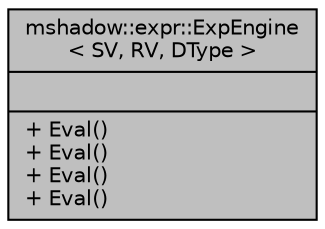 digraph "mshadow::expr::ExpEngine&lt; SV, RV, DType &gt;"
{
 // LATEX_PDF_SIZE
  edge [fontname="Helvetica",fontsize="10",labelfontname="Helvetica",labelfontsize="10"];
  node [fontname="Helvetica",fontsize="10",shape=record];
  Node1 [label="{mshadow::expr::ExpEngine\l\< SV, RV, DType \>\n||+ Eval()\l+ Eval()\l+ Eval()\l+ Eval()\l}",height=0.2,width=0.4,color="black", fillcolor="grey75", style="filled", fontcolor="black",tooltip="the engine that dispatches simple operations"];
}

